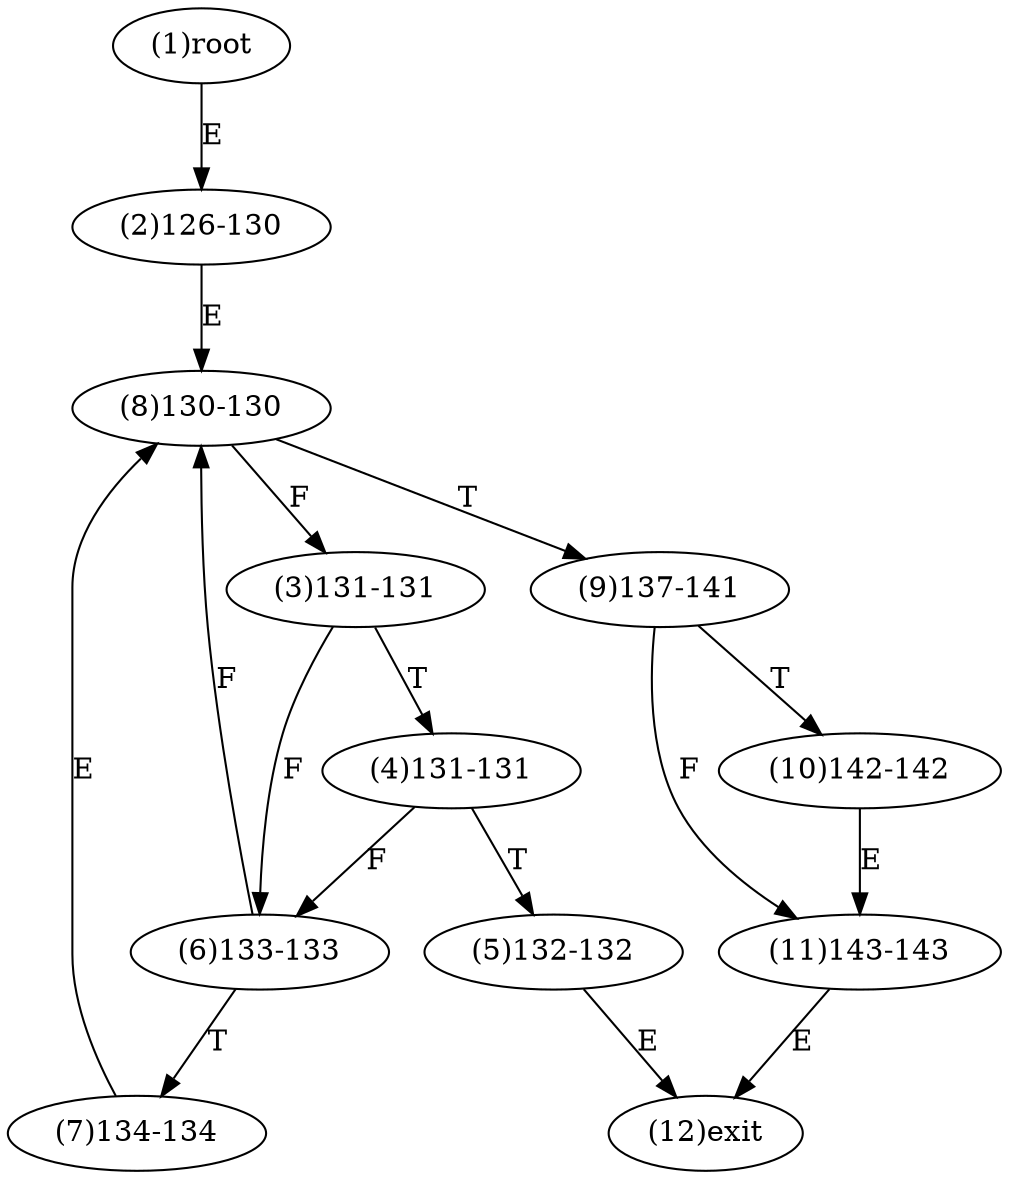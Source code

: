 digraph "" { 
1[ label="(1)root"];
2[ label="(2)126-130"];
3[ label="(3)131-131"];
4[ label="(4)131-131"];
5[ label="(5)132-132"];
6[ label="(6)133-133"];
7[ label="(7)134-134"];
8[ label="(8)130-130"];
9[ label="(9)137-141"];
10[ label="(10)142-142"];
11[ label="(11)143-143"];
12[ label="(12)exit"];
1->2[ label="E"];
2->8[ label="E"];
3->6[ label="F"];
3->4[ label="T"];
4->6[ label="F"];
4->5[ label="T"];
5->12[ label="E"];
6->8[ label="F"];
6->7[ label="T"];
7->8[ label="E"];
8->3[ label="F"];
8->9[ label="T"];
9->11[ label="F"];
9->10[ label="T"];
10->11[ label="E"];
11->12[ label="E"];
}